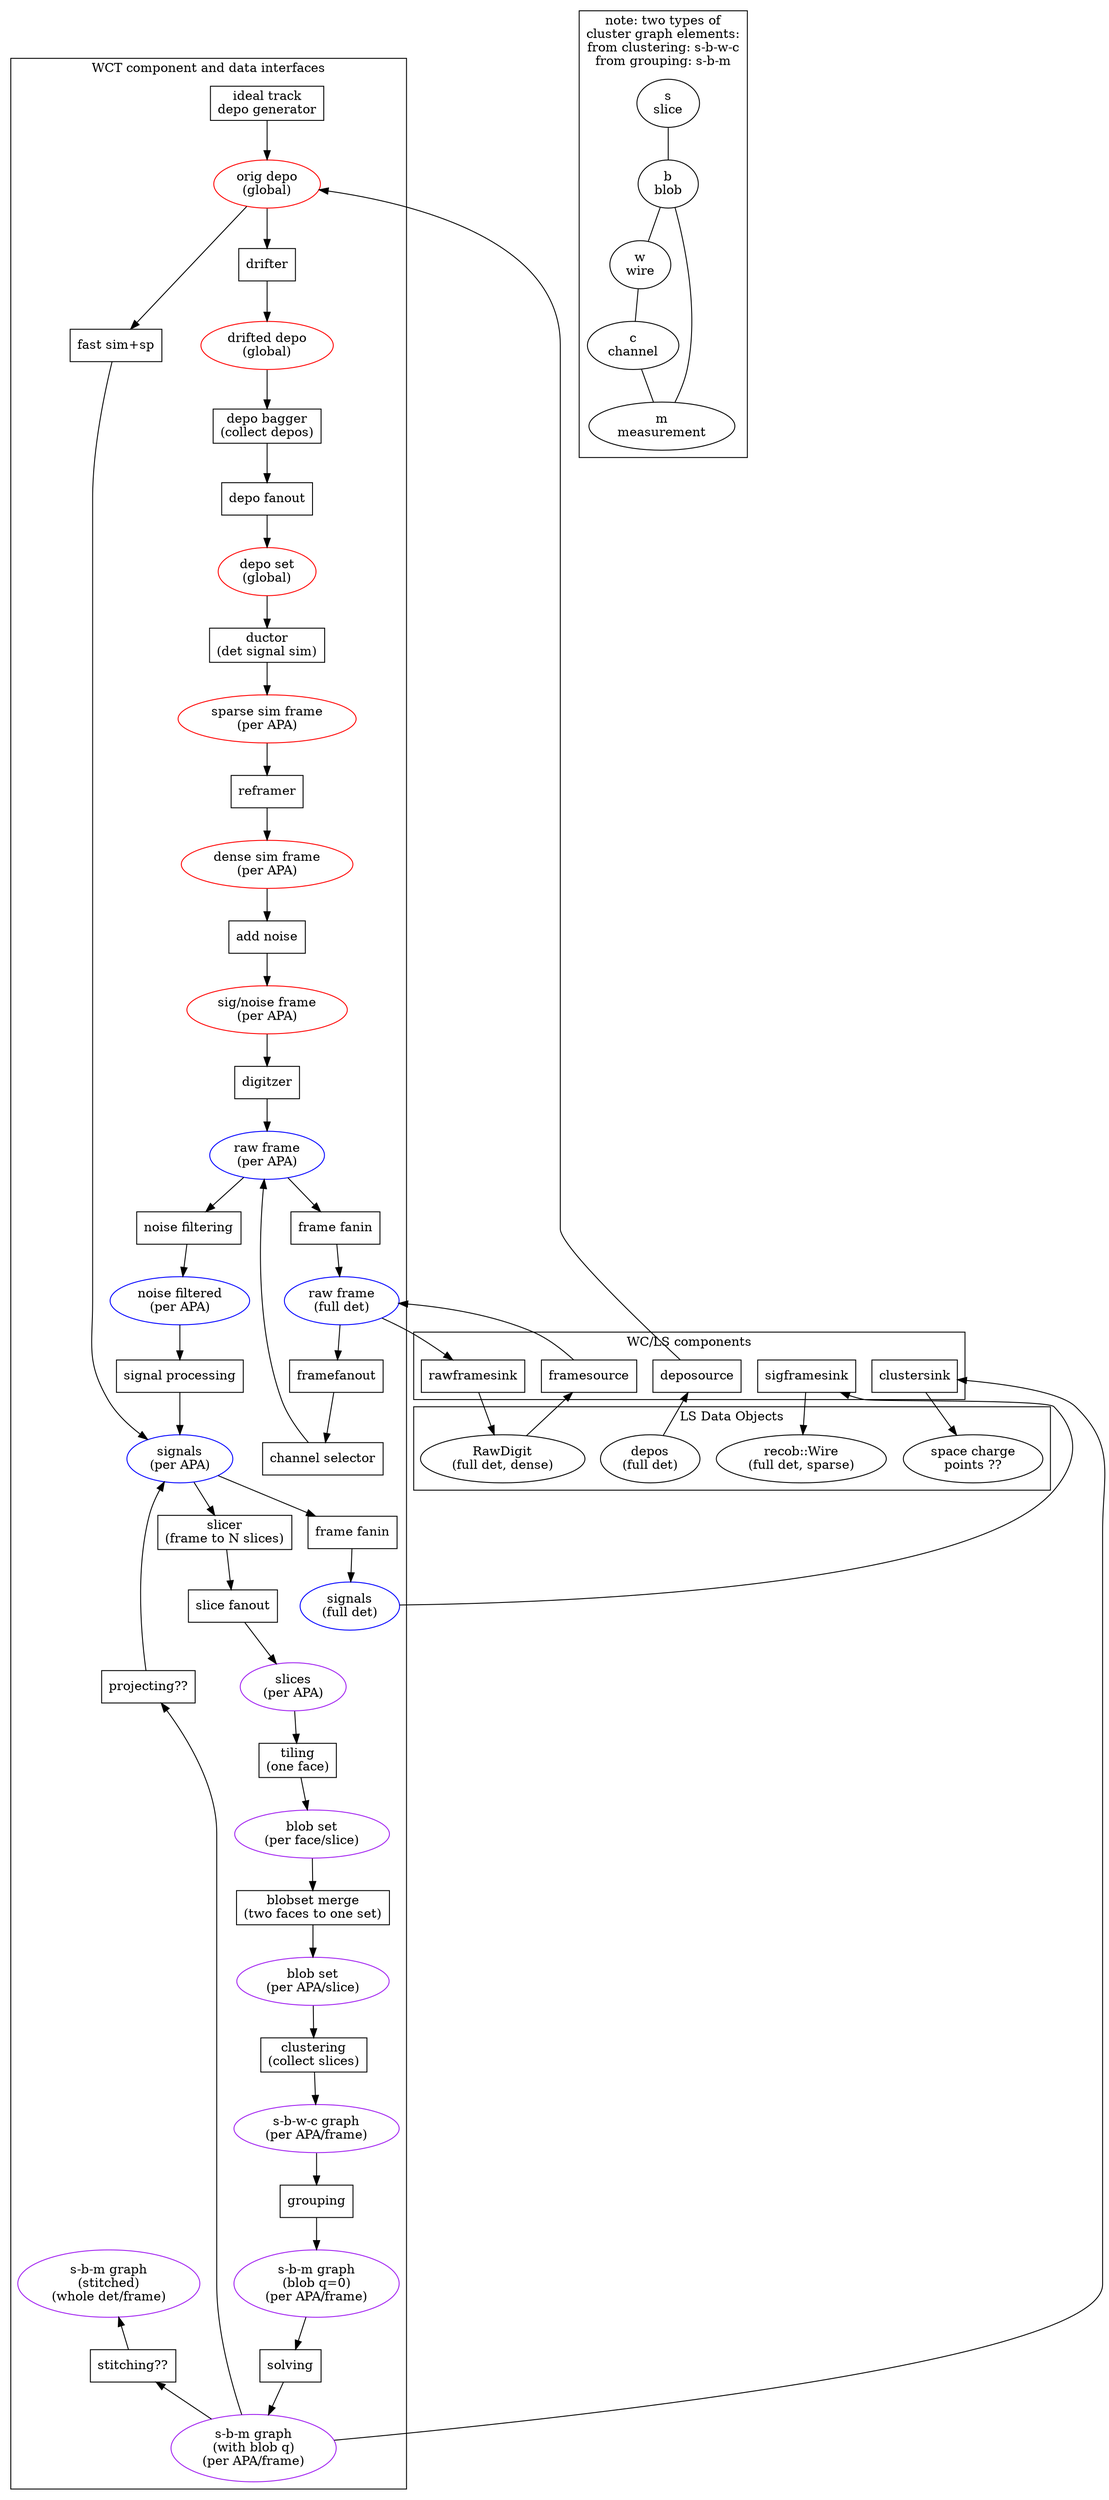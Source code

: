 // Major processing stages showing options
digraph stages {
        subgraph cluster_ls {
                node[shape=ellipse,color=black]
                rawdigit[label="RawDigit\n(full det, dense)"]
                simdepos[label="depos\n(full det)"]
                recobwire[label="recob::Wire\n(full det, sparse)"]
                sqpoints[label="space charge\npoints ??"]
                label="LS Data Objects"
        }
        subgraph cluster_wcls {
                node[shape=box,color=black]
                framesource
                deposource
                rawframesink
                sigframesink
                clustersink
                label="WC/LS components"
        }
        subgraph cluster_wct {
                node[shape=box]                

                trackdepos[label="ideal track\ndepo generator"]

                drifter
                depobagger[label="depo bagger\n(collect depos)"]
                depofanout[label="depo fanout"]
                depotrans[label="ductor\n(det signal sim)"]
                reframe[label="reframer"]
                addnoise[label="add noise"]
                digitize[label="digitzer"]
                
                deposplat[label="fast sim+sp"]
                          

                framefanout
                chansel[label="channel selector"]
                nf[label="noise filtering"]
                sp[label="signal processing"]
                rawframefanin[label="frame fanin"]
                sigframefanin[label="frame fanin"]

                slicer[label="slicer\n(frame to N slices)"]
                slicefanout[label="slice fanout"]
                tiling[label="tiling\n(one face)"]
                blobsync[label="blobset merge\n(two faces to one set)"]
                clustering[label="clustering\n(collect slices)"]
                grouping[label="grouping"]
                solving[label="solving"]
                stitching[label="stitching??"]
                projecting[label="projecting??"]

                node[shape=ellipse,color=red]
                // sim objects

                origdepo[label="orig depo\n(global)"]
                drifteddepo[label="drifted depo\n(global)"]
                deposet[label="depo set\n(global)"]
                simsparseapaframe[label="sparse sim frame\n(per APA)"];
                simapaframe[label="dense sim frame\n(per APA)"]
                snapaframe[label="sig/noise frame\n(per APA)"]
                // digiapaframe (rawapaframe)

                // sim or data
                node[shape=ellipse,color=blue]
                rawfullframe[label="raw frame\n(full det)"]
                rawapaframe[label="raw frame\n(per APA)"]
                nfapaframe[label="noise filtered\n(per APA)"]
                sigapaframe[label="signals\n(per APA)"]

                sigfullframe[label="signals\n(full det)"]

                // img
                node[shape=ellipse,color=purple]
                slices[label="slices\n(per APA)"]
                blob[label="blob set\n(per face/slice)"]
                blobset[label="blob set\n(per APA/slice)"]
                channelcluster[label="s-b-w-c graph\n(per APA/frame)"]
                measurecluster[label="s-b-m graph\n(blob q=0)\n(per APA/frame)"]
                solvedcluster[label="s-b-m graph\n(with blob q)\n(per APA/frame)"]
                stitchedcluster[label="s-b-m graph\n(stitched)\n(whole det/frame)"]

                label="WCT component and data interfaces"
        }

        subgraph cluster_notes {
                s[label="s\nslice"]
                b[label="b\nblob"]
                w[label="w\nwire"]
                c[label="c\nchannel"]
                m[label="m\nmeasurement"]

                s->b->w->c->m[dir=none]
                b->m[dir=none]
                label="note: two types of\ncluster graph elements:\nfrom clustering: s-b-w-c\nfrom grouping: s-b-m"
        }

        simdepos->deposource->origdepo
        trackdepos->origdepo
        origdepo->deposplat->sigapaframe
        origdepo->drifter->drifteddepo->depobagger->depofanout->deposet->depotrans->simsparseapaframe->reframe;
        reframe->simapaframe->addnoise->snapaframe->digitize->rawapaframe


        rawdigit->framesource->rawfullframe->framefanout->chansel->rawapaframe->nf->nfapaframe->sp->sigapaframe;
        
        sigapaframe->sigframefanin->sigfullframe->sigframesink->recobwire
        rawapaframe->rawframefanin->rawfullframe->rawframesink->rawdigit

        sigapaframe->slicer->slicefanout->slices->tiling->blob->blobsync->blobset->clustering->channelcluster
        channelcluster->grouping->measurecluster->solving->solvedcluster

        stitchedcluster->stitching->solvedcluster[dir=back]

        sigapaframe->projecting->solvedcluster[dir=back]

        solvedcluster->clustersink->sqpoints

}

